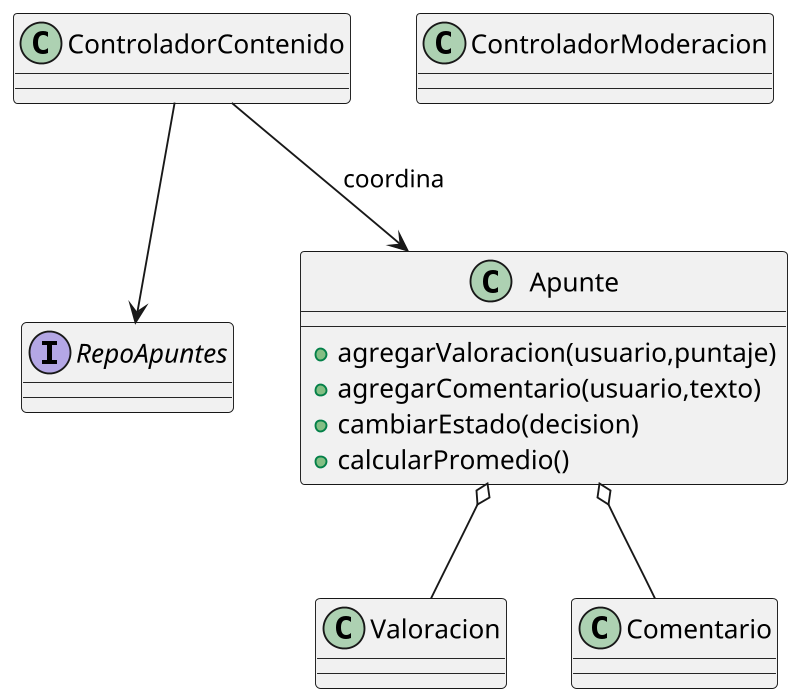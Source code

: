 @startuml
skinparam dpi 180
class ControladorContenido
class ControladorModeracion
interface RepoApuntes
class Apunte {
  +agregarValoracion(usuario,puntaje)
  +agregarComentario(usuario,texto)
  +cambiarEstado(decision)
  +calcularPromedio()
}
class Valoracion
class Comentario
ControladorContenido --> RepoApuntes
ControladorContenido --> Apunte : coordina
Apunte o-- Valoracion
Apunte o-- Comentario
@enduml
